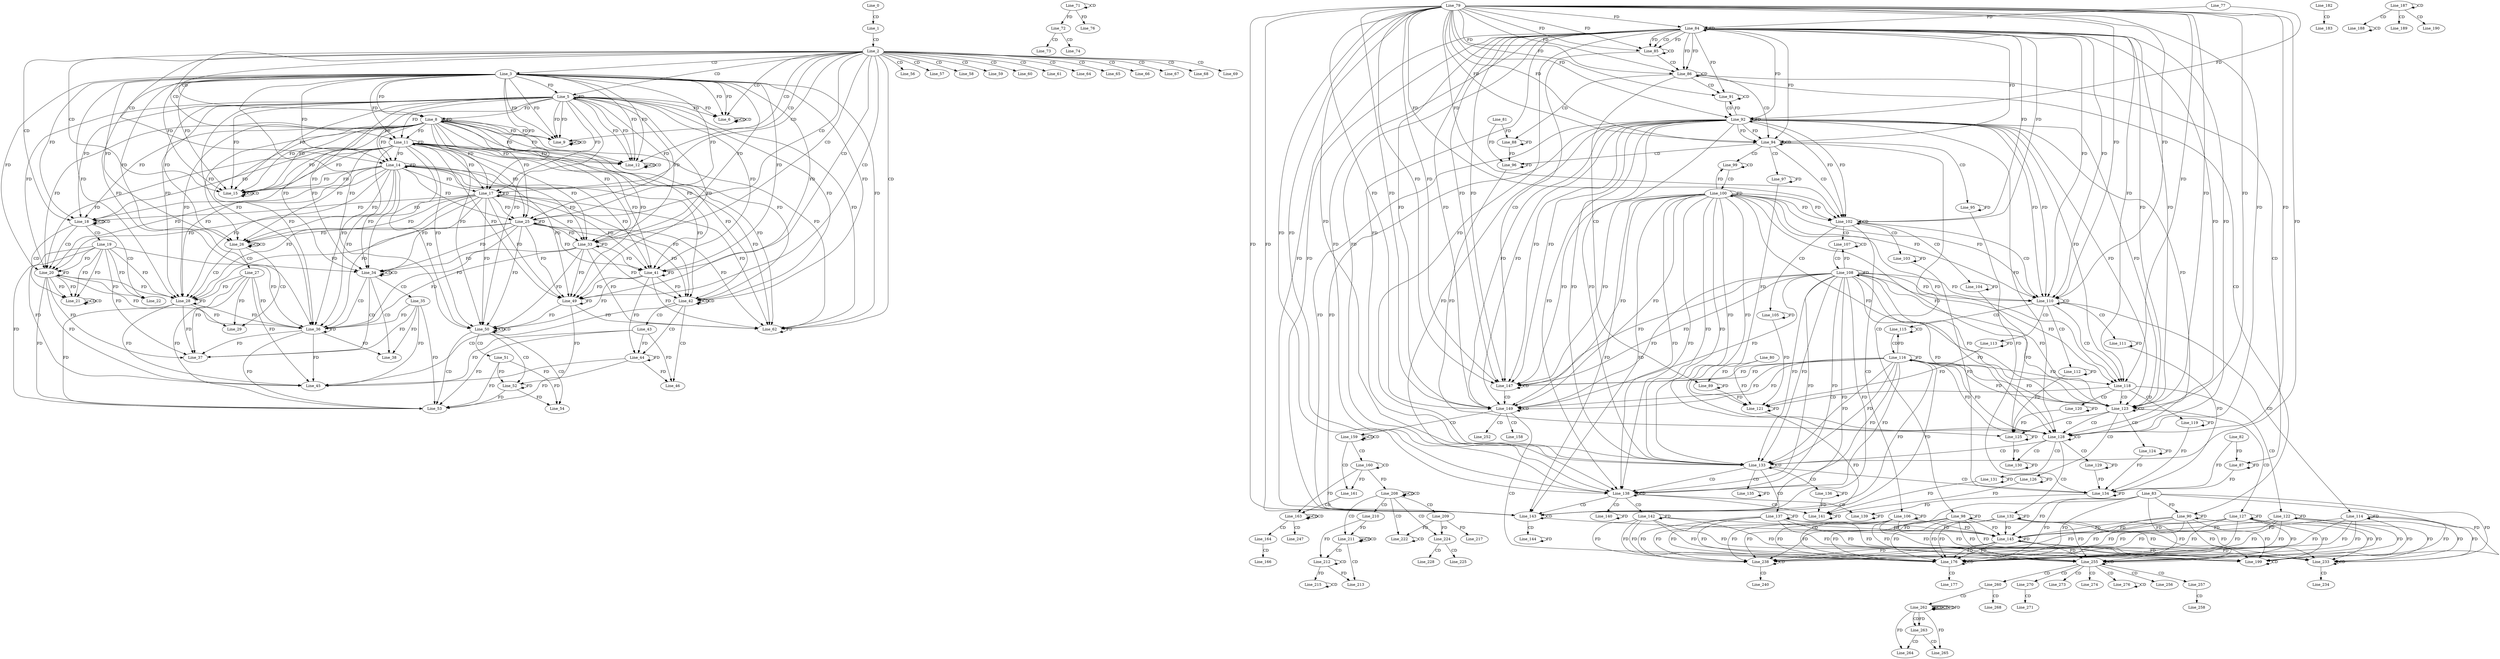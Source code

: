 digraph G {
  Line_0;
  Line_1;
  Line_2;
  Line_3;
  Line_5;
  Line_6;
  Line_6;
  Line_6;
  Line_6;
  Line_8;
  Line_9;
  Line_9;
  Line_9;
  Line_9;
  Line_11;
  Line_12;
  Line_12;
  Line_12;
  Line_12;
  Line_14;
  Line_15;
  Line_15;
  Line_15;
  Line_15;
  Line_17;
  Line_18;
  Line_18;
  Line_19;
  Line_20;
  Line_20;
  Line_20;
  Line_21;
  Line_21;
  Line_21;
  Line_22;
  Line_25;
  Line_26;
  Line_26;
  Line_27;
  Line_28;
  Line_28;
  Line_28;
  Line_29;
  Line_33;
  Line_34;
  Line_34;
  Line_35;
  Line_36;
  Line_36;
  Line_36;
  Line_37;
  Line_38;
  Line_41;
  Line_42;
  Line_42;
  Line_43;
  Line_44;
  Line_44;
  Line_44;
  Line_45;
  Line_46;
  Line_49;
  Line_50;
  Line_50;
  Line_51;
  Line_52;
  Line_52;
  Line_52;
  Line_53;
  Line_54;
  Line_56;
  Line_57;
  Line_58;
  Line_59;
  Line_60;
  Line_61;
  Line_62;
  Line_64;
  Line_65;
  Line_66;
  Line_67;
  Line_68;
  Line_69;
  Line_71;
  Line_71;
  Line_72;
  Line_73;
  Line_74;
  Line_76;
  Line_84;
  Line_79;
  Line_84;
  Line_77;
  Line_84;
  Line_85;
  Line_85;
  Line_86;
  Line_86;
  Line_87;
  Line_82;
  Line_88;
  Line_81;
  Line_89;
  Line_80;
  Line_90;
  Line_83;
  Line_91;
  Line_92;
  Line_92;
  Line_91;
  Line_91;
  Line_94;
  Line_94;
  Line_95;
  Line_96;
  Line_97;
  Line_98;
  Line_99;
  Line_100;
  Line_100;
  Line_99;
  Line_99;
  Line_102;
  Line_102;
  Line_103;
  Line_104;
  Line_105;
  Line_106;
  Line_107;
  Line_108;
  Line_108;
  Line_107;
  Line_107;
  Line_110;
  Line_110;
  Line_111;
  Line_112;
  Line_113;
  Line_114;
  Line_115;
  Line_116;
  Line_116;
  Line_115;
  Line_115;
  Line_118;
  Line_118;
  Line_118;
  Line_119;
  Line_120;
  Line_121;
  Line_122;
  Line_123;
  Line_123;
  Line_124;
  Line_125;
  Line_126;
  Line_127;
  Line_128;
  Line_128;
  Line_129;
  Line_130;
  Line_131;
  Line_132;
  Line_133;
  Line_133;
  Line_134;
  Line_135;
  Line_136;
  Line_137;
  Line_138;
  Line_138;
  Line_139;
  Line_140;
  Line_141;
  Line_142;
  Line_143;
  Line_143;
  Line_144;
  Line_145;
  Line_147;
  Line_147;
  Line_149;
  Line_149;
  Line_158;
  Line_159;
  Line_159;
  Line_160;
  Line_160;
  Line_161;
  Line_161;
  Line_163;
  Line_163;
  Line_163;
  Line_164;
  Line_166;
  Line_176;
  Line_176;
  Line_177;
  Line_182;
  Line_183;
  Line_187;
  Line_187;
  Line_188;
  Line_188;
  Line_189;
  Line_190;
  Line_199;
  Line_199;
  Line_208;
  Line_208;
  Line_208;
  Line_209;
  Line_210;
  Line_211;
  Line_211;
  Line_212;
  Line_212;
  Line_213;
  Line_213;
  Line_213;
  Line_215;
  Line_215;
  Line_217;
  Line_222;
  Line_222;
  Line_224;
  Line_224;
  Line_224;
  Line_225;
  Line_228;
  Line_233;
  Line_233;
  Line_234;
  Line_238;
  Line_238;
  Line_240;
  Line_247;
  Line_252;
  Line_255;
  Line_255;
  Line_256;
  Line_257;
  Line_258;
  Line_260;
  Line_262;
  Line_262;
  Line_262;
  Line_262;
  Line_263;
  Line_263;
  Line_264;
  Line_265;
  Line_268;
  Line_270;
  Line_271;
  Line_273;
  Line_274;
  Line_276;
  Line_276;
  Line_0 -> Line_1 [ label="CD" ];
  Line_1 -> Line_2 [ label="CD" ];
  Line_2 -> Line_3 [ label="CD" ];
  Line_2 -> Line_5 [ label="CD" ];
  Line_3 -> Line_5 [ label="FD" ];
  Line_5 -> Line_5 [ label="FD" ];
  Line_2 -> Line_6 [ label="CD" ];
  Line_6 -> Line_6 [ label="CD" ];
  Line_3 -> Line_6 [ label="FD" ];
  Line_5 -> Line_6 [ label="FD" ];
  Line_6 -> Line_6 [ label="CD" ];
  Line_3 -> Line_6 [ label="FD" ];
  Line_5 -> Line_6 [ label="FD" ];
  Line_2 -> Line_8 [ label="CD" ];
  Line_3 -> Line_8 [ label="FD" ];
  Line_5 -> Line_8 [ label="FD" ];
  Line_8 -> Line_8 [ label="FD" ];
  Line_2 -> Line_9 [ label="CD" ];
  Line_9 -> Line_9 [ label="CD" ];
  Line_3 -> Line_9 [ label="FD" ];
  Line_5 -> Line_9 [ label="FD" ];
  Line_8 -> Line_9 [ label="FD" ];
  Line_9 -> Line_9 [ label="CD" ];
  Line_3 -> Line_9 [ label="FD" ];
  Line_5 -> Line_9 [ label="FD" ];
  Line_8 -> Line_9 [ label="FD" ];
  Line_2 -> Line_11 [ label="CD" ];
  Line_3 -> Line_11 [ label="FD" ];
  Line_5 -> Line_11 [ label="FD" ];
  Line_8 -> Line_11 [ label="FD" ];
  Line_11 -> Line_11 [ label="FD" ];
  Line_2 -> Line_12 [ label="CD" ];
  Line_12 -> Line_12 [ label="CD" ];
  Line_3 -> Line_12 [ label="FD" ];
  Line_5 -> Line_12 [ label="FD" ];
  Line_8 -> Line_12 [ label="FD" ];
  Line_11 -> Line_12 [ label="FD" ];
  Line_12 -> Line_12 [ label="CD" ];
  Line_3 -> Line_12 [ label="FD" ];
  Line_5 -> Line_12 [ label="FD" ];
  Line_8 -> Line_12 [ label="FD" ];
  Line_11 -> Line_12 [ label="FD" ];
  Line_2 -> Line_14 [ label="CD" ];
  Line_3 -> Line_14 [ label="FD" ];
  Line_5 -> Line_14 [ label="FD" ];
  Line_8 -> Line_14 [ label="FD" ];
  Line_11 -> Line_14 [ label="FD" ];
  Line_14 -> Line_14 [ label="FD" ];
  Line_2 -> Line_15 [ label="CD" ];
  Line_15 -> Line_15 [ label="CD" ];
  Line_3 -> Line_15 [ label="FD" ];
  Line_5 -> Line_15 [ label="FD" ];
  Line_8 -> Line_15 [ label="FD" ];
  Line_11 -> Line_15 [ label="FD" ];
  Line_14 -> Line_15 [ label="FD" ];
  Line_15 -> Line_15 [ label="CD" ];
  Line_3 -> Line_15 [ label="FD" ];
  Line_5 -> Line_15 [ label="FD" ];
  Line_8 -> Line_15 [ label="FD" ];
  Line_11 -> Line_15 [ label="FD" ];
  Line_14 -> Line_15 [ label="FD" ];
  Line_2 -> Line_17 [ label="CD" ];
  Line_3 -> Line_17 [ label="FD" ];
  Line_5 -> Line_17 [ label="FD" ];
  Line_8 -> Line_17 [ label="FD" ];
  Line_11 -> Line_17 [ label="FD" ];
  Line_14 -> Line_17 [ label="FD" ];
  Line_17 -> Line_17 [ label="FD" ];
  Line_2 -> Line_18 [ label="CD" ];
  Line_18 -> Line_18 [ label="CD" ];
  Line_18 -> Line_18 [ label="CD" ];
  Line_3 -> Line_18 [ label="FD" ];
  Line_5 -> Line_18 [ label="FD" ];
  Line_8 -> Line_18 [ label="FD" ];
  Line_11 -> Line_18 [ label="FD" ];
  Line_14 -> Line_18 [ label="FD" ];
  Line_17 -> Line_18 [ label="FD" ];
  Line_18 -> Line_19 [ label="CD" ];
  Line_18 -> Line_20 [ label="CD" ];
  Line_19 -> Line_20 [ label="FD" ];
  Line_20 -> Line_20 [ label="FD" ];
  Line_3 -> Line_20 [ label="FD" ];
  Line_5 -> Line_20 [ label="FD" ];
  Line_8 -> Line_20 [ label="FD" ];
  Line_11 -> Line_20 [ label="FD" ];
  Line_14 -> Line_20 [ label="FD" ];
  Line_17 -> Line_20 [ label="FD" ];
  Line_18 -> Line_21 [ label="CD" ];
  Line_21 -> Line_21 [ label="CD" ];
  Line_19 -> Line_21 [ label="FD" ];
  Line_20 -> Line_21 [ label="FD" ];
  Line_21 -> Line_21 [ label="CD" ];
  Line_19 -> Line_21 [ label="FD" ];
  Line_20 -> Line_21 [ label="FD" ];
  Line_18 -> Line_22 [ label="CD" ];
  Line_19 -> Line_22 [ label="FD" ];
  Line_20 -> Line_22 [ label="FD" ];
  Line_2 -> Line_25 [ label="CD" ];
  Line_3 -> Line_25 [ label="FD" ];
  Line_5 -> Line_25 [ label="FD" ];
  Line_8 -> Line_25 [ label="FD" ];
  Line_11 -> Line_25 [ label="FD" ];
  Line_14 -> Line_25 [ label="FD" ];
  Line_17 -> Line_25 [ label="FD" ];
  Line_25 -> Line_25 [ label="FD" ];
  Line_26 -> Line_26 [ label="CD" ];
  Line_26 -> Line_26 [ label="CD" ];
  Line_3 -> Line_26 [ label="FD" ];
  Line_5 -> Line_26 [ label="FD" ];
  Line_8 -> Line_26 [ label="FD" ];
  Line_11 -> Line_26 [ label="FD" ];
  Line_14 -> Line_26 [ label="FD" ];
  Line_17 -> Line_26 [ label="FD" ];
  Line_25 -> Line_26 [ label="FD" ];
  Line_26 -> Line_27 [ label="CD" ];
  Line_26 -> Line_28 [ label="CD" ];
  Line_27 -> Line_28 [ label="FD" ];
  Line_28 -> Line_28 [ label="FD" ];
  Line_19 -> Line_28 [ label="FD" ];
  Line_20 -> Line_28 [ label="FD" ];
  Line_3 -> Line_28 [ label="FD" ];
  Line_5 -> Line_28 [ label="FD" ];
  Line_8 -> Line_28 [ label="FD" ];
  Line_11 -> Line_28 [ label="FD" ];
  Line_14 -> Line_28 [ label="FD" ];
  Line_17 -> Line_28 [ label="FD" ];
  Line_25 -> Line_28 [ label="FD" ];
  Line_26 -> Line_29 [ label="CD" ];
  Line_27 -> Line_29 [ label="FD" ];
  Line_28 -> Line_29 [ label="FD" ];
  Line_2 -> Line_33 [ label="CD" ];
  Line_3 -> Line_33 [ label="FD" ];
  Line_5 -> Line_33 [ label="FD" ];
  Line_8 -> Line_33 [ label="FD" ];
  Line_11 -> Line_33 [ label="FD" ];
  Line_14 -> Line_33 [ label="FD" ];
  Line_17 -> Line_33 [ label="FD" ];
  Line_25 -> Line_33 [ label="FD" ];
  Line_33 -> Line_33 [ label="FD" ];
  Line_34 -> Line_34 [ label="CD" ];
  Line_34 -> Line_34 [ label="CD" ];
  Line_3 -> Line_34 [ label="FD" ];
  Line_5 -> Line_34 [ label="FD" ];
  Line_8 -> Line_34 [ label="FD" ];
  Line_11 -> Line_34 [ label="FD" ];
  Line_14 -> Line_34 [ label="FD" ];
  Line_17 -> Line_34 [ label="FD" ];
  Line_25 -> Line_34 [ label="FD" ];
  Line_33 -> Line_34 [ label="FD" ];
  Line_34 -> Line_35 [ label="CD" ];
  Line_34 -> Line_36 [ label="CD" ];
  Line_35 -> Line_36 [ label="FD" ];
  Line_36 -> Line_36 [ label="FD" ];
  Line_27 -> Line_36 [ label="FD" ];
  Line_28 -> Line_36 [ label="FD" ];
  Line_19 -> Line_36 [ label="FD" ];
  Line_20 -> Line_36 [ label="FD" ];
  Line_3 -> Line_36 [ label="FD" ];
  Line_5 -> Line_36 [ label="FD" ];
  Line_8 -> Line_36 [ label="FD" ];
  Line_11 -> Line_36 [ label="FD" ];
  Line_14 -> Line_36 [ label="FD" ];
  Line_17 -> Line_36 [ label="FD" ];
  Line_25 -> Line_36 [ label="FD" ];
  Line_33 -> Line_36 [ label="FD" ];
  Line_34 -> Line_37 [ label="CD" ];
  Line_35 -> Line_37 [ label="FD" ];
  Line_36 -> Line_37 [ label="FD" ];
  Line_27 -> Line_37 [ label="FD" ];
  Line_28 -> Line_37 [ label="FD" ];
  Line_19 -> Line_37 [ label="FD" ];
  Line_20 -> Line_37 [ label="FD" ];
  Line_34 -> Line_38 [ label="CD" ];
  Line_35 -> Line_38 [ label="FD" ];
  Line_36 -> Line_38 [ label="FD" ];
  Line_2 -> Line_41 [ label="CD" ];
  Line_3 -> Line_41 [ label="FD" ];
  Line_5 -> Line_41 [ label="FD" ];
  Line_8 -> Line_41 [ label="FD" ];
  Line_11 -> Line_41 [ label="FD" ];
  Line_14 -> Line_41 [ label="FD" ];
  Line_17 -> Line_41 [ label="FD" ];
  Line_25 -> Line_41 [ label="FD" ];
  Line_33 -> Line_41 [ label="FD" ];
  Line_41 -> Line_41 [ label="FD" ];
  Line_42 -> Line_42 [ label="CD" ];
  Line_42 -> Line_42 [ label="CD" ];
  Line_3 -> Line_42 [ label="FD" ];
  Line_5 -> Line_42 [ label="FD" ];
  Line_8 -> Line_42 [ label="FD" ];
  Line_11 -> Line_42 [ label="FD" ];
  Line_14 -> Line_42 [ label="FD" ];
  Line_17 -> Line_42 [ label="FD" ];
  Line_25 -> Line_42 [ label="FD" ];
  Line_33 -> Line_42 [ label="FD" ];
  Line_41 -> Line_42 [ label="FD" ];
  Line_42 -> Line_43 [ label="CD" ];
  Line_42 -> Line_44 [ label="CD" ];
  Line_43 -> Line_44 [ label="FD" ];
  Line_44 -> Line_44 [ label="FD" ];
  Line_41 -> Line_44 [ label="FD" ];
  Line_42 -> Line_45 [ label="CD" ];
  Line_43 -> Line_45 [ label="FD" ];
  Line_44 -> Line_45 [ label="FD" ];
  Line_35 -> Line_45 [ label="FD" ];
  Line_36 -> Line_45 [ label="FD" ];
  Line_27 -> Line_45 [ label="FD" ];
  Line_28 -> Line_45 [ label="FD" ];
  Line_19 -> Line_45 [ label="FD" ];
  Line_20 -> Line_45 [ label="FD" ];
  Line_42 -> Line_46 [ label="CD" ];
  Line_43 -> Line_46 [ label="FD" ];
  Line_44 -> Line_46 [ label="FD" ];
  Line_2 -> Line_49 [ label="CD" ];
  Line_3 -> Line_49 [ label="FD" ];
  Line_5 -> Line_49 [ label="FD" ];
  Line_8 -> Line_49 [ label="FD" ];
  Line_11 -> Line_49 [ label="FD" ];
  Line_14 -> Line_49 [ label="FD" ];
  Line_17 -> Line_49 [ label="FD" ];
  Line_25 -> Line_49 [ label="FD" ];
  Line_33 -> Line_49 [ label="FD" ];
  Line_41 -> Line_49 [ label="FD" ];
  Line_49 -> Line_49 [ label="FD" ];
  Line_50 -> Line_50 [ label="CD" ];
  Line_50 -> Line_50 [ label="CD" ];
  Line_3 -> Line_50 [ label="FD" ];
  Line_5 -> Line_50 [ label="FD" ];
  Line_8 -> Line_50 [ label="FD" ];
  Line_11 -> Line_50 [ label="FD" ];
  Line_14 -> Line_50 [ label="FD" ];
  Line_17 -> Line_50 [ label="FD" ];
  Line_25 -> Line_50 [ label="FD" ];
  Line_33 -> Line_50 [ label="FD" ];
  Line_41 -> Line_50 [ label="FD" ];
  Line_49 -> Line_50 [ label="FD" ];
  Line_50 -> Line_51 [ label="CD" ];
  Line_50 -> Line_52 [ label="CD" ];
  Line_51 -> Line_52 [ label="FD" ];
  Line_52 -> Line_52 [ label="FD" ];
  Line_49 -> Line_52 [ label="FD" ];
  Line_50 -> Line_53 [ label="CD" ];
  Line_51 -> Line_53 [ label="FD" ];
  Line_52 -> Line_53 [ label="FD" ];
  Line_43 -> Line_53 [ label="FD" ];
  Line_44 -> Line_53 [ label="FD" ];
  Line_35 -> Line_53 [ label="FD" ];
  Line_36 -> Line_53 [ label="FD" ];
  Line_27 -> Line_53 [ label="FD" ];
  Line_28 -> Line_53 [ label="FD" ];
  Line_19 -> Line_53 [ label="FD" ];
  Line_20 -> Line_53 [ label="FD" ];
  Line_50 -> Line_54 [ label="CD" ];
  Line_51 -> Line_54 [ label="FD" ];
  Line_52 -> Line_54 [ label="FD" ];
  Line_2 -> Line_56 [ label="CD" ];
  Line_2 -> Line_57 [ label="CD" ];
  Line_2 -> Line_58 [ label="CD" ];
  Line_2 -> Line_59 [ label="CD" ];
  Line_2 -> Line_60 [ label="CD" ];
  Line_2 -> Line_61 [ label="CD" ];
  Line_2 -> Line_62 [ label="CD" ];
  Line_3 -> Line_62 [ label="FD" ];
  Line_5 -> Line_62 [ label="FD" ];
  Line_8 -> Line_62 [ label="FD" ];
  Line_11 -> Line_62 [ label="FD" ];
  Line_14 -> Line_62 [ label="FD" ];
  Line_17 -> Line_62 [ label="FD" ];
  Line_25 -> Line_62 [ label="FD" ];
  Line_33 -> Line_62 [ label="FD" ];
  Line_41 -> Line_62 [ label="FD" ];
  Line_49 -> Line_62 [ label="FD" ];
  Line_62 -> Line_62 [ label="FD" ];
  Line_2 -> Line_64 [ label="CD" ];
  Line_2 -> Line_65 [ label="CD" ];
  Line_2 -> Line_66 [ label="CD" ];
  Line_2 -> Line_67 [ label="CD" ];
  Line_2 -> Line_68 [ label="CD" ];
  Line_2 -> Line_69 [ label="CD" ];
  Line_71 -> Line_71 [ label="CD" ];
  Line_71 -> Line_72 [ label="FD" ];
  Line_72 -> Line_73 [ label="CD" ];
  Line_72 -> Line_74 [ label="CD" ];
  Line_71 -> Line_76 [ label="FD" ];
  Line_84 -> Line_84 [ label="FD" ];
  Line_79 -> Line_84 [ label="FD" ];
  Line_77 -> Line_84 [ label="FD" ];
  Line_84 -> Line_85 [ label="CD" ];
  Line_84 -> Line_85 [ label="FD" ];
  Line_79 -> Line_85 [ label="FD" ];
  Line_85 -> Line_85 [ label="CD" ];
  Line_84 -> Line_85 [ label="FD" ];
  Line_79 -> Line_85 [ label="FD" ];
  Line_85 -> Line_86 [ label="CD" ];
  Line_84 -> Line_86 [ label="FD" ];
  Line_79 -> Line_86 [ label="FD" ];
  Line_86 -> Line_86 [ label="CD" ];
  Line_84 -> Line_86 [ label="FD" ];
  Line_79 -> Line_86 [ label="FD" ];
  Line_86 -> Line_87 [ label="CD" ];
  Line_87 -> Line_87 [ label="FD" ];
  Line_82 -> Line_87 [ label="FD" ];
  Line_86 -> Line_88 [ label="CD" ];
  Line_88 -> Line_88 [ label="FD" ];
  Line_81 -> Line_88 [ label="FD" ];
  Line_86 -> Line_89 [ label="CD" ];
  Line_89 -> Line_89 [ label="FD" ];
  Line_80 -> Line_89 [ label="FD" ];
  Line_86 -> Line_90 [ label="CD" ];
  Line_90 -> Line_90 [ label="FD" ];
  Line_83 -> Line_90 [ label="FD" ];
  Line_86 -> Line_91 [ label="CD" ];
  Line_91 -> Line_91 [ label="CD" ];
  Line_91 -> Line_92 [ label="CD" ];
  Line_92 -> Line_92 [ label="FD" ];
  Line_84 -> Line_92 [ label="FD" ];
  Line_79 -> Line_92 [ label="FD" ];
  Line_77 -> Line_92 [ label="FD" ];
  Line_92 -> Line_91 [ label="FD" ];
  Line_84 -> Line_91 [ label="FD" ];
  Line_79 -> Line_91 [ label="FD" ];
  Line_86 -> Line_94 [ label="CD" ];
  Line_92 -> Line_94 [ label="FD" ];
  Line_84 -> Line_94 [ label="FD" ];
  Line_79 -> Line_94 [ label="FD" ];
  Line_94 -> Line_94 [ label="CD" ];
  Line_92 -> Line_94 [ label="FD" ];
  Line_84 -> Line_94 [ label="FD" ];
  Line_79 -> Line_94 [ label="FD" ];
  Line_94 -> Line_95 [ label="CD" ];
  Line_95 -> Line_95 [ label="FD" ];
  Line_94 -> Line_96 [ label="CD" ];
  Line_88 -> Line_96 [ label="FD" ];
  Line_96 -> Line_96 [ label="FD" ];
  Line_81 -> Line_96 [ label="FD" ];
  Line_94 -> Line_97 [ label="CD" ];
  Line_97 -> Line_97 [ label="FD" ];
  Line_94 -> Line_98 [ label="CD" ];
  Line_98 -> Line_98 [ label="FD" ];
  Line_94 -> Line_99 [ label="CD" ];
  Line_99 -> Line_99 [ label="CD" ];
  Line_99 -> Line_100 [ label="CD" ];
  Line_100 -> Line_100 [ label="FD" ];
  Line_100 -> Line_99 [ label="FD" ];
  Line_94 -> Line_102 [ label="CD" ];
  Line_100 -> Line_102 [ label="FD" ];
  Line_92 -> Line_102 [ label="FD" ];
  Line_84 -> Line_102 [ label="FD" ];
  Line_79 -> Line_102 [ label="FD" ];
  Line_102 -> Line_102 [ label="CD" ];
  Line_100 -> Line_102 [ label="FD" ];
  Line_92 -> Line_102 [ label="FD" ];
  Line_84 -> Line_102 [ label="FD" ];
  Line_79 -> Line_102 [ label="FD" ];
  Line_102 -> Line_103 [ label="CD" ];
  Line_103 -> Line_103 [ label="FD" ];
  Line_102 -> Line_104 [ label="CD" ];
  Line_104 -> Line_104 [ label="FD" ];
  Line_102 -> Line_105 [ label="CD" ];
  Line_105 -> Line_105 [ label="FD" ];
  Line_102 -> Line_106 [ label="CD" ];
  Line_106 -> Line_106 [ label="FD" ];
  Line_102 -> Line_107 [ label="CD" ];
  Line_107 -> Line_107 [ label="CD" ];
  Line_107 -> Line_108 [ label="CD" ];
  Line_108 -> Line_108 [ label="FD" ];
  Line_108 -> Line_107 [ label="FD" ];
  Line_102 -> Line_110 [ label="CD" ];
  Line_108 -> Line_110 [ label="FD" ];
  Line_100 -> Line_110 [ label="FD" ];
  Line_92 -> Line_110 [ label="FD" ];
  Line_84 -> Line_110 [ label="FD" ];
  Line_79 -> Line_110 [ label="FD" ];
  Line_110 -> Line_110 [ label="CD" ];
  Line_108 -> Line_110 [ label="FD" ];
  Line_100 -> Line_110 [ label="FD" ];
  Line_92 -> Line_110 [ label="FD" ];
  Line_84 -> Line_110 [ label="FD" ];
  Line_79 -> Line_110 [ label="FD" ];
  Line_110 -> Line_111 [ label="CD" ];
  Line_111 -> Line_111 [ label="FD" ];
  Line_110 -> Line_112 [ label="CD" ];
  Line_112 -> Line_112 [ label="FD" ];
  Line_110 -> Line_113 [ label="CD" ];
  Line_113 -> Line_113 [ label="FD" ];
  Line_110 -> Line_114 [ label="CD" ];
  Line_114 -> Line_114 [ label="FD" ];
  Line_110 -> Line_115 [ label="CD" ];
  Line_115 -> Line_115 [ label="CD" ];
  Line_115 -> Line_116 [ label="CD" ];
  Line_116 -> Line_116 [ label="FD" ];
  Line_116 -> Line_115 [ label="FD" ];
  Line_110 -> Line_118 [ label="CD" ];
  Line_116 -> Line_118 [ label="FD" ];
  Line_108 -> Line_118 [ label="FD" ];
  Line_100 -> Line_118 [ label="FD" ];
  Line_92 -> Line_118 [ label="FD" ];
  Line_84 -> Line_118 [ label="FD" ];
  Line_79 -> Line_118 [ label="FD" ];
  Line_118 -> Line_119 [ label="CD" ];
  Line_119 -> Line_119 [ label="FD" ];
  Line_118 -> Line_120 [ label="CD" ];
  Line_120 -> Line_120 [ label="FD" ];
  Line_118 -> Line_121 [ label="CD" ];
  Line_89 -> Line_121 [ label="FD" ];
  Line_97 -> Line_121 [ label="FD" ];
  Line_105 -> Line_121 [ label="FD" ];
  Line_113 -> Line_121 [ label="FD" ];
  Line_121 -> Line_121 [ label="FD" ];
  Line_80 -> Line_121 [ label="FD" ];
  Line_118 -> Line_122 [ label="CD" ];
  Line_122 -> Line_122 [ label="FD" ];
  Line_118 -> Line_123 [ label="CD" ];
  Line_116 -> Line_123 [ label="FD" ];
  Line_108 -> Line_123 [ label="FD" ];
  Line_100 -> Line_123 [ label="FD" ];
  Line_92 -> Line_123 [ label="FD" ];
  Line_84 -> Line_123 [ label="FD" ];
  Line_79 -> Line_123 [ label="FD" ];
  Line_123 -> Line_123 [ label="CD" ];
  Line_116 -> Line_123 [ label="FD" ];
  Line_108 -> Line_123 [ label="FD" ];
  Line_100 -> Line_123 [ label="FD" ];
  Line_92 -> Line_123 [ label="FD" ];
  Line_84 -> Line_123 [ label="FD" ];
  Line_79 -> Line_123 [ label="FD" ];
  Line_123 -> Line_124 [ label="CD" ];
  Line_124 -> Line_124 [ label="FD" ];
  Line_123 -> Line_125 [ label="CD" ];
  Line_96 -> Line_125 [ label="FD" ];
  Line_104 -> Line_125 [ label="FD" ];
  Line_112 -> Line_125 [ label="FD" ];
  Line_120 -> Line_125 [ label="FD" ];
  Line_125 -> Line_125 [ label="FD" ];
  Line_123 -> Line_126 [ label="CD" ];
  Line_126 -> Line_126 [ label="FD" ];
  Line_123 -> Line_127 [ label="CD" ];
  Line_127 -> Line_127 [ label="FD" ];
  Line_123 -> Line_128 [ label="CD" ];
  Line_116 -> Line_128 [ label="FD" ];
  Line_108 -> Line_128 [ label="FD" ];
  Line_100 -> Line_128 [ label="FD" ];
  Line_92 -> Line_128 [ label="FD" ];
  Line_84 -> Line_128 [ label="FD" ];
  Line_79 -> Line_128 [ label="FD" ];
  Line_128 -> Line_128 [ label="CD" ];
  Line_116 -> Line_128 [ label="FD" ];
  Line_108 -> Line_128 [ label="FD" ];
  Line_100 -> Line_128 [ label="FD" ];
  Line_92 -> Line_128 [ label="FD" ];
  Line_84 -> Line_128 [ label="FD" ];
  Line_79 -> Line_128 [ label="FD" ];
  Line_128 -> Line_129 [ label="CD" ];
  Line_129 -> Line_129 [ label="FD" ];
  Line_128 -> Line_130 [ label="CD" ];
  Line_125 -> Line_130 [ label="FD" ];
  Line_130 -> Line_130 [ label="FD" ];
  Line_128 -> Line_131 [ label="CD" ];
  Line_131 -> Line_131 [ label="FD" ];
  Line_128 -> Line_132 [ label="CD" ];
  Line_132 -> Line_132 [ label="FD" ];
  Line_128 -> Line_133 [ label="CD" ];
  Line_116 -> Line_133 [ label="FD" ];
  Line_108 -> Line_133 [ label="FD" ];
  Line_100 -> Line_133 [ label="FD" ];
  Line_92 -> Line_133 [ label="FD" ];
  Line_84 -> Line_133 [ label="FD" ];
  Line_79 -> Line_133 [ label="FD" ];
  Line_133 -> Line_133 [ label="CD" ];
  Line_116 -> Line_133 [ label="FD" ];
  Line_108 -> Line_133 [ label="FD" ];
  Line_100 -> Line_133 [ label="FD" ];
  Line_92 -> Line_133 [ label="FD" ];
  Line_84 -> Line_133 [ label="FD" ];
  Line_79 -> Line_133 [ label="FD" ];
  Line_133 -> Line_134 [ label="CD" ];
  Line_87 -> Line_134 [ label="FD" ];
  Line_95 -> Line_134 [ label="FD" ];
  Line_103 -> Line_134 [ label="FD" ];
  Line_111 -> Line_134 [ label="FD" ];
  Line_119 -> Line_134 [ label="FD" ];
  Line_124 -> Line_134 [ label="FD" ];
  Line_129 -> Line_134 [ label="FD" ];
  Line_134 -> Line_134 [ label="FD" ];
  Line_82 -> Line_134 [ label="FD" ];
  Line_133 -> Line_135 [ label="CD" ];
  Line_135 -> Line_135 [ label="FD" ];
  Line_133 -> Line_136 [ label="CD" ];
  Line_136 -> Line_136 [ label="FD" ];
  Line_133 -> Line_137 [ label="CD" ];
  Line_137 -> Line_137 [ label="FD" ];
  Line_133 -> Line_138 [ label="CD" ];
  Line_116 -> Line_138 [ label="FD" ];
  Line_108 -> Line_138 [ label="FD" ];
  Line_100 -> Line_138 [ label="FD" ];
  Line_92 -> Line_138 [ label="FD" ];
  Line_84 -> Line_138 [ label="FD" ];
  Line_79 -> Line_138 [ label="FD" ];
  Line_138 -> Line_138 [ label="CD" ];
  Line_116 -> Line_138 [ label="FD" ];
  Line_108 -> Line_138 [ label="FD" ];
  Line_100 -> Line_138 [ label="FD" ];
  Line_92 -> Line_138 [ label="FD" ];
  Line_84 -> Line_138 [ label="FD" ];
  Line_79 -> Line_138 [ label="FD" ];
  Line_138 -> Line_139 [ label="CD" ];
  Line_134 -> Line_139 [ label="FD" ];
  Line_139 -> Line_139 [ label="FD" ];
  Line_138 -> Line_140 [ label="CD" ];
  Line_140 -> Line_140 [ label="FD" ];
  Line_138 -> Line_141 [ label="CD" ];
  Line_121 -> Line_141 [ label="FD" ];
  Line_126 -> Line_141 [ label="FD" ];
  Line_131 -> Line_141 [ label="FD" ];
  Line_136 -> Line_141 [ label="FD" ];
  Line_141 -> Line_141 [ label="FD" ];
  Line_138 -> Line_142 [ label="CD" ];
  Line_142 -> Line_142 [ label="FD" ];
  Line_138 -> Line_143 [ label="CD" ];
  Line_116 -> Line_143 [ label="FD" ];
  Line_108 -> Line_143 [ label="FD" ];
  Line_100 -> Line_143 [ label="FD" ];
  Line_92 -> Line_143 [ label="FD" ];
  Line_84 -> Line_143 [ label="FD" ];
  Line_79 -> Line_143 [ label="FD" ];
  Line_143 -> Line_143 [ label="CD" ];
  Line_116 -> Line_143 [ label="FD" ];
  Line_108 -> Line_143 [ label="FD" ];
  Line_100 -> Line_143 [ label="FD" ];
  Line_92 -> Line_143 [ label="FD" ];
  Line_84 -> Line_143 [ label="FD" ];
  Line_79 -> Line_143 [ label="FD" ];
  Line_143 -> Line_144 [ label="CD" ];
  Line_144 -> Line_144 [ label="FD" ];
  Line_143 -> Line_145 [ label="CD" ];
  Line_90 -> Line_145 [ label="FD" ];
  Line_98 -> Line_145 [ label="FD" ];
  Line_106 -> Line_145 [ label="FD" ];
  Line_114 -> Line_145 [ label="FD" ];
  Line_122 -> Line_145 [ label="FD" ];
  Line_127 -> Line_145 [ label="FD" ];
  Line_132 -> Line_145 [ label="FD" ];
  Line_137 -> Line_145 [ label="FD" ];
  Line_142 -> Line_145 [ label="FD" ];
  Line_145 -> Line_145 [ label="FD" ];
  Line_83 -> Line_145 [ label="FD" ];
  Line_85 -> Line_147 [ label="CD" ];
  Line_116 -> Line_147 [ label="FD" ];
  Line_108 -> Line_147 [ label="FD" ];
  Line_100 -> Line_147 [ label="FD" ];
  Line_92 -> Line_147 [ label="FD" ];
  Line_84 -> Line_147 [ label="FD" ];
  Line_79 -> Line_147 [ label="FD" ];
  Line_147 -> Line_147 [ label="CD" ];
  Line_116 -> Line_147 [ label="FD" ];
  Line_108 -> Line_147 [ label="FD" ];
  Line_100 -> Line_147 [ label="FD" ];
  Line_92 -> Line_147 [ label="FD" ];
  Line_84 -> Line_147 [ label="FD" ];
  Line_79 -> Line_147 [ label="FD" ];
  Line_147 -> Line_149 [ label="CD" ];
  Line_116 -> Line_149 [ label="FD" ];
  Line_108 -> Line_149 [ label="FD" ];
  Line_100 -> Line_149 [ label="FD" ];
  Line_92 -> Line_149 [ label="FD" ];
  Line_84 -> Line_149 [ label="FD" ];
  Line_79 -> Line_149 [ label="FD" ];
  Line_149 -> Line_149 [ label="CD" ];
  Line_116 -> Line_149 [ label="FD" ];
  Line_108 -> Line_149 [ label="FD" ];
  Line_100 -> Line_149 [ label="FD" ];
  Line_92 -> Line_149 [ label="FD" ];
  Line_84 -> Line_149 [ label="FD" ];
  Line_79 -> Line_149 [ label="FD" ];
  Line_149 -> Line_158 [ label="CD" ];
  Line_149 -> Line_159 [ label="CD" ];
  Line_159 -> Line_159 [ label="CD" ];
  Line_159 -> Line_159 [ label="CD" ];
  Line_159 -> Line_160 [ label="CD" ];
  Line_160 -> Line_160 [ label="CD" ];
  Line_159 -> Line_161 [ label="CD" ];
  Line_160 -> Line_161 [ label="FD" ];
  Line_161 -> Line_163 [ label="CD" ];
  Line_163 -> Line_163 [ label="CD" ];
  Line_163 -> Line_163 [ label="CD" ];
  Line_160 -> Line_163 [ label="FD" ];
  Line_163 -> Line_164 [ label="CD" ];
  Line_164 -> Line_166 [ label="CD" ];
  Line_90 -> Line_176 [ label="FD" ];
  Line_98 -> Line_176 [ label="FD" ];
  Line_106 -> Line_176 [ label="FD" ];
  Line_114 -> Line_176 [ label="FD" ];
  Line_122 -> Line_176 [ label="FD" ];
  Line_127 -> Line_176 [ label="FD" ];
  Line_132 -> Line_176 [ label="FD" ];
  Line_137 -> Line_176 [ label="FD" ];
  Line_142 -> Line_176 [ label="FD" ];
  Line_145 -> Line_176 [ label="FD" ];
  Line_83 -> Line_176 [ label="FD" ];
  Line_176 -> Line_176 [ label="CD" ];
  Line_90 -> Line_176 [ label="FD" ];
  Line_98 -> Line_176 [ label="FD" ];
  Line_106 -> Line_176 [ label="FD" ];
  Line_114 -> Line_176 [ label="FD" ];
  Line_122 -> Line_176 [ label="FD" ];
  Line_127 -> Line_176 [ label="FD" ];
  Line_132 -> Line_176 [ label="FD" ];
  Line_137 -> Line_176 [ label="FD" ];
  Line_142 -> Line_176 [ label="FD" ];
  Line_145 -> Line_176 [ label="FD" ];
  Line_83 -> Line_176 [ label="FD" ];
  Line_176 -> Line_177 [ label="CD" ];
  Line_182 -> Line_183 [ label="CD" ];
  Line_187 -> Line_187 [ label="CD" ];
  Line_187 -> Line_188 [ label="CD" ];
  Line_188 -> Line_188 [ label="CD" ];
  Line_187 -> Line_189 [ label="CD" ];
  Line_187 -> Line_190 [ label="CD" ];
  Line_199 -> Line_199 [ label="CD" ];
  Line_90 -> Line_199 [ label="FD" ];
  Line_98 -> Line_199 [ label="FD" ];
  Line_106 -> Line_199 [ label="FD" ];
  Line_114 -> Line_199 [ label="FD" ];
  Line_122 -> Line_199 [ label="FD" ];
  Line_127 -> Line_199 [ label="FD" ];
  Line_132 -> Line_199 [ label="FD" ];
  Line_137 -> Line_199 [ label="FD" ];
  Line_142 -> Line_199 [ label="FD" ];
  Line_145 -> Line_199 [ label="FD" ];
  Line_83 -> Line_199 [ label="FD" ];
  Line_208 -> Line_208 [ label="CD" ];
  Line_208 -> Line_208 [ label="CD" ];
  Line_160 -> Line_208 [ label="FD" ];
  Line_208 -> Line_209 [ label="CD" ];
  Line_208 -> Line_210 [ label="CD" ];
  Line_208 -> Line_211 [ label="CD" ];
  Line_211 -> Line_211 [ label="CD" ];
  Line_211 -> Line_211 [ label="CD" ];
  Line_210 -> Line_211 [ label="FD" ];
  Line_211 -> Line_212 [ label="CD" ];
  Line_212 -> Line_212 [ label="CD" ];
  Line_210 -> Line_212 [ label="FD" ];
  Line_211 -> Line_213 [ label="CD" ];
  Line_212 -> Line_213 [ label="FD" ];
  Line_215 -> Line_215 [ label="CD" ];
  Line_212 -> Line_215 [ label="FD" ];
  Line_209 -> Line_217 [ label="FD" ];
  Line_208 -> Line_222 [ label="CD" ];
  Line_222 -> Line_222 [ label="CD" ];
  Line_209 -> Line_222 [ label="FD" ];
  Line_208 -> Line_224 [ label="CD" ];
  Line_209 -> Line_224 [ label="FD" ];
  Line_224 -> Line_225 [ label="CD" ];
  Line_224 -> Line_228 [ label="CD" ];
  Line_233 -> Line_233 [ label="CD" ];
  Line_90 -> Line_233 [ label="FD" ];
  Line_98 -> Line_233 [ label="FD" ];
  Line_106 -> Line_233 [ label="FD" ];
  Line_114 -> Line_233 [ label="FD" ];
  Line_122 -> Line_233 [ label="FD" ];
  Line_127 -> Line_233 [ label="FD" ];
  Line_132 -> Line_233 [ label="FD" ];
  Line_137 -> Line_233 [ label="FD" ];
  Line_142 -> Line_233 [ label="FD" ];
  Line_145 -> Line_233 [ label="FD" ];
  Line_83 -> Line_233 [ label="FD" ];
  Line_233 -> Line_234 [ label="CD" ];
  Line_238 -> Line_238 [ label="CD" ];
  Line_90 -> Line_238 [ label="FD" ];
  Line_98 -> Line_238 [ label="FD" ];
  Line_106 -> Line_238 [ label="FD" ];
  Line_114 -> Line_238 [ label="FD" ];
  Line_122 -> Line_238 [ label="FD" ];
  Line_127 -> Line_238 [ label="FD" ];
  Line_132 -> Line_238 [ label="FD" ];
  Line_137 -> Line_238 [ label="FD" ];
  Line_142 -> Line_238 [ label="FD" ];
  Line_145 -> Line_238 [ label="FD" ];
  Line_83 -> Line_238 [ label="FD" ];
  Line_238 -> Line_240 [ label="CD" ];
  Line_163 -> Line_247 [ label="CD" ];
  Line_149 -> Line_252 [ label="CD" ];
  Line_149 -> Line_255 [ label="CD" ];
  Line_255 -> Line_255 [ label="CD" ];
  Line_90 -> Line_255 [ label="FD" ];
  Line_98 -> Line_255 [ label="FD" ];
  Line_106 -> Line_255 [ label="FD" ];
  Line_114 -> Line_255 [ label="FD" ];
  Line_122 -> Line_255 [ label="FD" ];
  Line_127 -> Line_255 [ label="FD" ];
  Line_132 -> Line_255 [ label="FD" ];
  Line_137 -> Line_255 [ label="FD" ];
  Line_142 -> Line_255 [ label="FD" ];
  Line_145 -> Line_255 [ label="FD" ];
  Line_83 -> Line_255 [ label="FD" ];
  Line_255 -> Line_256 [ label="CD" ];
  Line_255 -> Line_257 [ label="CD" ];
  Line_257 -> Line_258 [ label="CD" ];
  Line_255 -> Line_260 [ label="CD" ];
  Line_260 -> Line_262 [ label="CD" ];
  Line_262 -> Line_262 [ label="CD" ];
  Line_262 -> Line_262 [ label="CD" ];
  Line_262 -> Line_262 [ label="FD" ];
  Line_262 -> Line_263 [ label="CD" ];
  Line_262 -> Line_263 [ label="FD" ];
  Line_263 -> Line_264 [ label="CD" ];
  Line_262 -> Line_264 [ label="FD" ];
  Line_263 -> Line_265 [ label="CD" ];
  Line_262 -> Line_265 [ label="FD" ];
  Line_260 -> Line_268 [ label="CD" ];
  Line_255 -> Line_270 [ label="CD" ];
  Line_270 -> Line_271 [ label="CD" ];
  Line_255 -> Line_273 [ label="CD" ];
  Line_255 -> Line_274 [ label="CD" ];
  Line_255 -> Line_276 [ label="CD" ];
  Line_276 -> Line_276 [ label="CD" ];
  Line_262 -> Line_262 [ label="FD" ];
}
